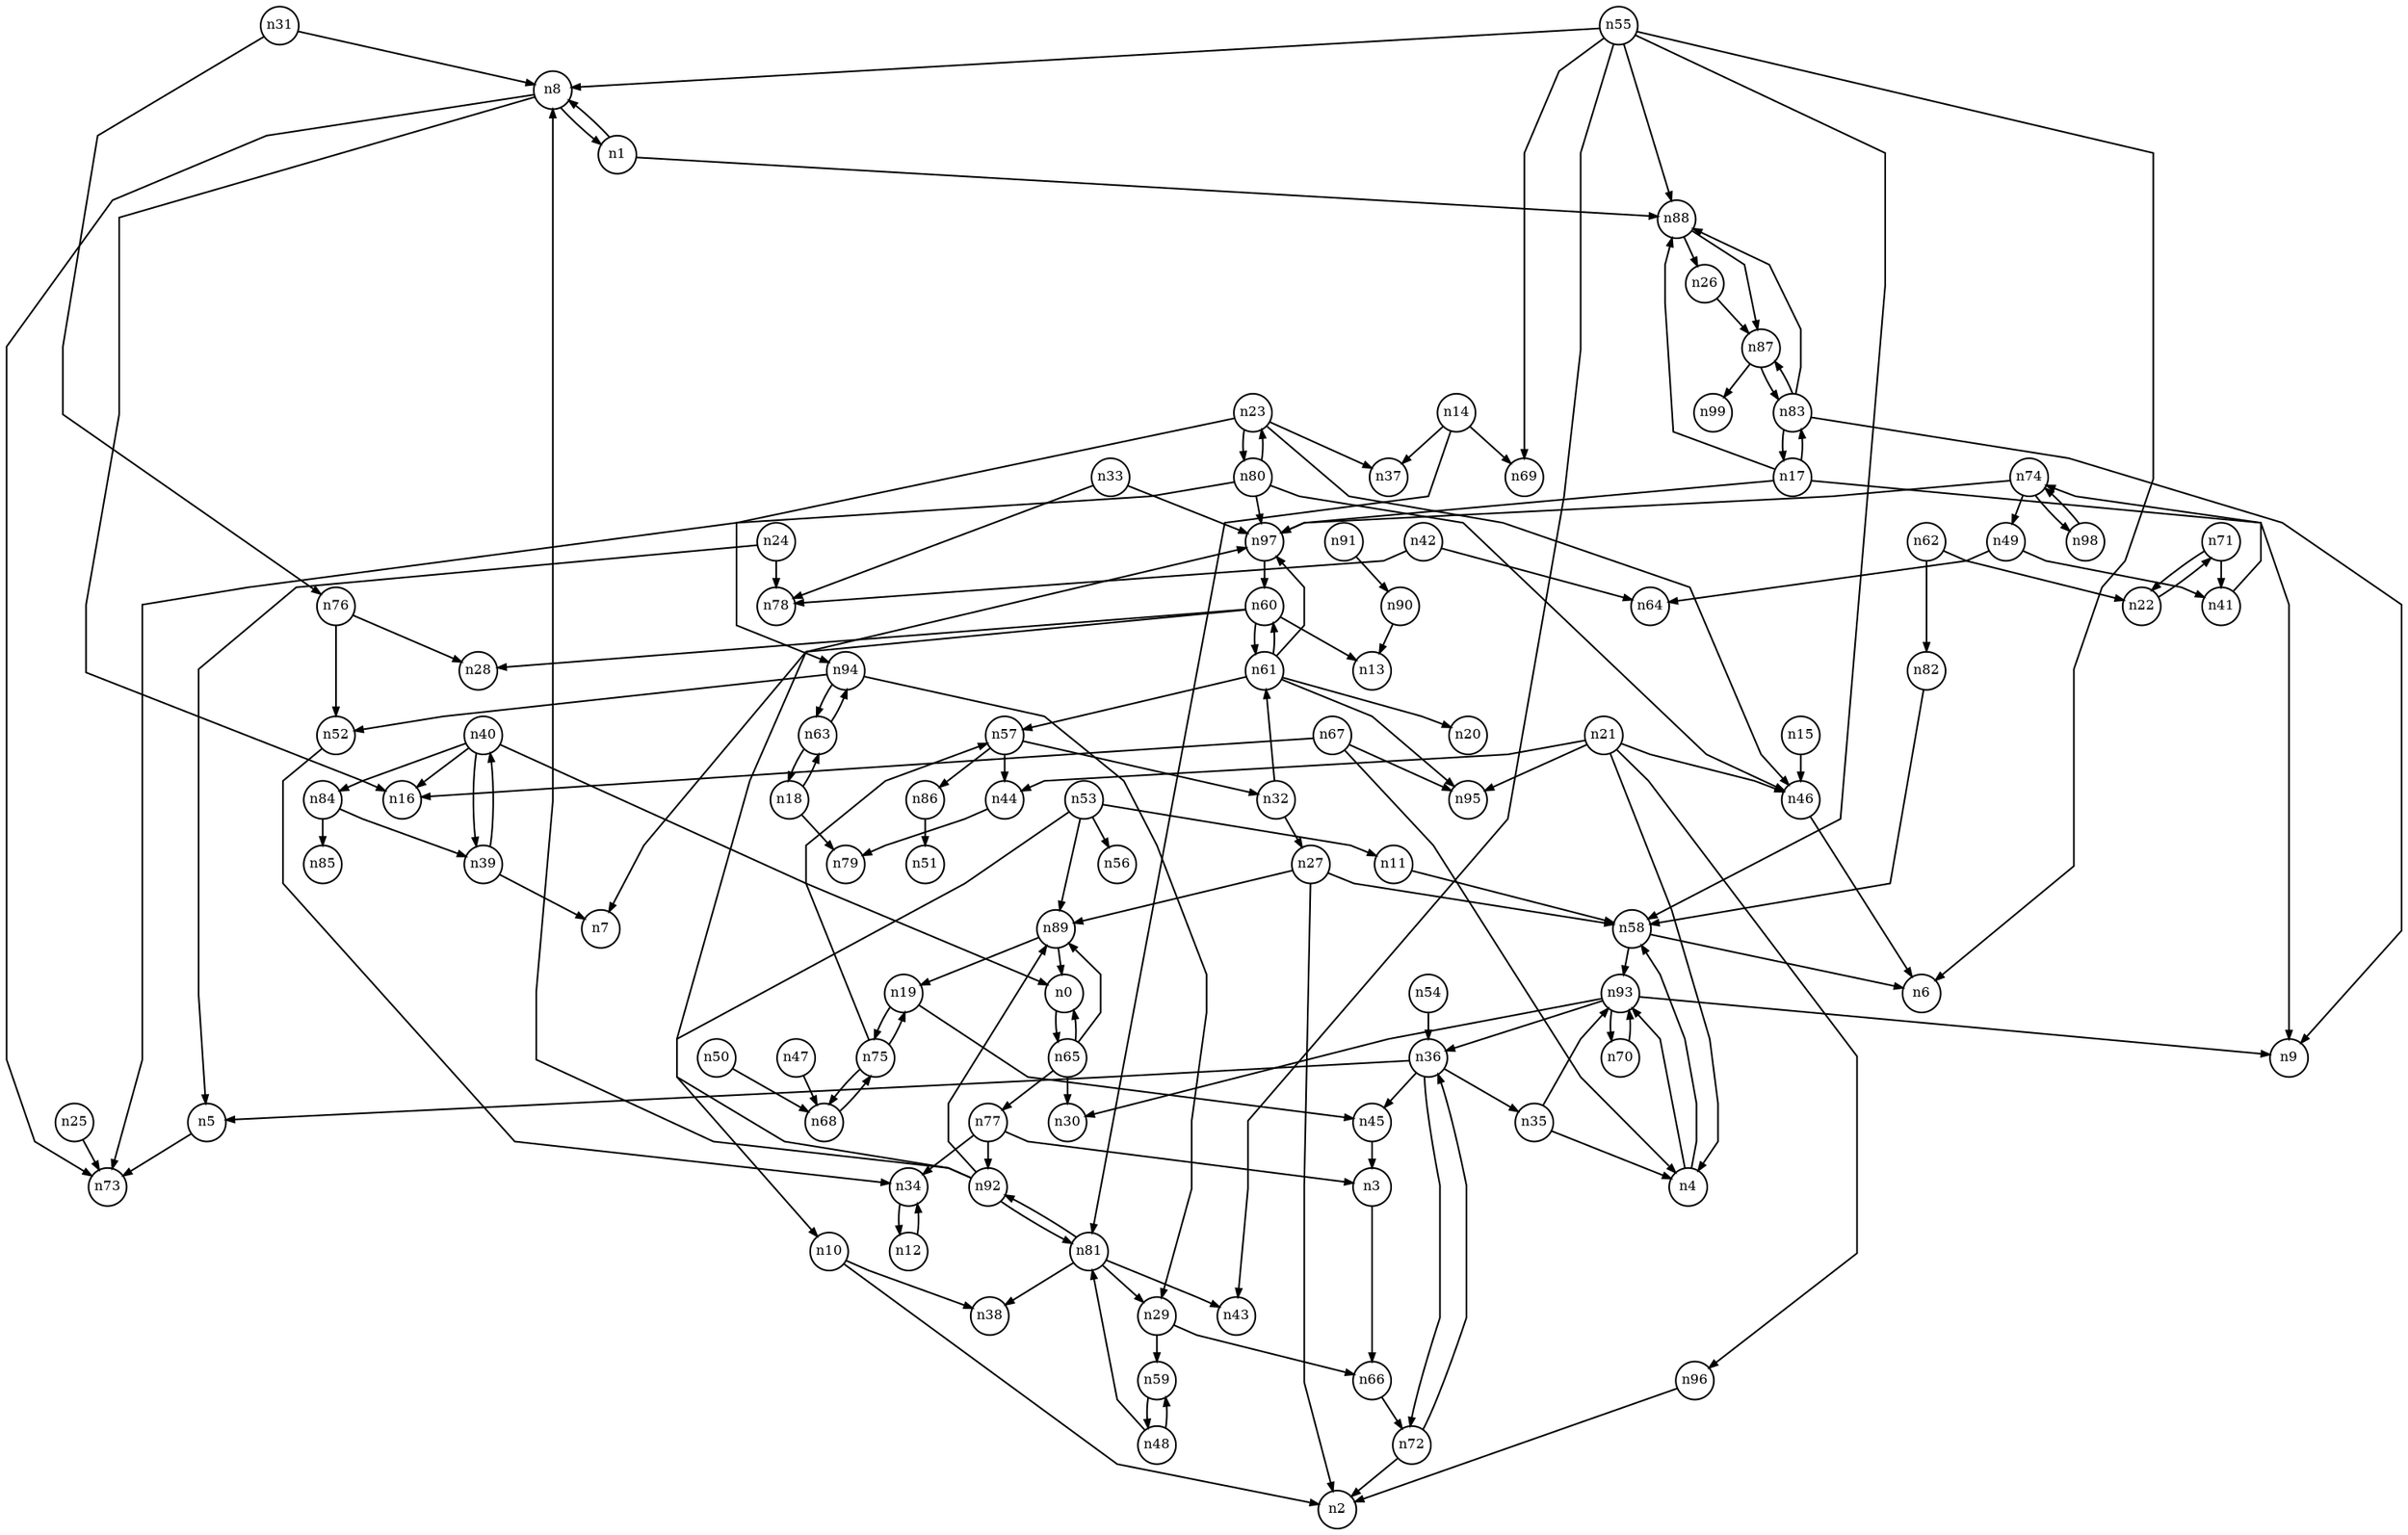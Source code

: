 digraph G{
splines=polyline;
ranksep=0.22;
nodesep=0.22;
nodesize=0.32;
fontsize=8
edge [arrowsize=0.5]
node [fontsize=8 shape=circle width=0.32 fixedsize=shape];

n8 -> n16
n8 -> n73
n8 -> n1
n1 -> n8
n1 -> n88
n88 -> n26
n88 -> n87
n66 -> n72
n3 -> n66
n58 -> n6
n58 -> n93
n4 -> n58
n4 -> n93
n5 -> n73
n10 -> n2
n10 -> n38
n11 -> n58
n14 -> n37
n14 -> n69
n14 -> n81
n81 -> n29
n81 -> n38
n81 -> n43
n81 -> n92
n46 -> n6
n15 -> n46
n17 -> n9
n17 -> n88
n17 -> n97
n17 -> n83
n97 -> n60
n18 -> n79
n18 -> n63
n45 -> n3
n19 -> n45
n19 -> n75
n75 -> n57
n75 -> n68
n75 -> n19
n21 -> n4
n21 -> n44
n21 -> n46
n21 -> n95
n21 -> n96
n44 -> n79
n96 -> n2
n23 -> n37
n23 -> n46
n23 -> n80
n23 -> n94
n80 -> n46
n80 -> n73
n80 -> n97
n80 -> n23
n94 -> n29
n94 -> n52
n94 -> n63
n24 -> n5
n24 -> n78
n25 -> n73
n27 -> n2
n27 -> n58
n27 -> n89
n89 -> n0
n89 -> n19
n29 -> n66
n29 -> n59
n31 -> n8
n31 -> n76
n76 -> n28
n76 -> n52
n32 -> n27
n32 -> n61
n33 -> n78
n33 -> n97
n12 -> n34
n34 -> n12
n35 -> n4
n35 -> n93
n36 -> n5
n36 -> n35
n36 -> n45
n36 -> n72
n39 -> n7
n39 -> n40
n40 -> n0
n40 -> n16
n40 -> n84
n40 -> n39
n0 -> n65
n84 -> n85
n84 -> n39
n42 -> n64
n42 -> n78
n68 -> n75
n47 -> n68
n48 -> n81
n48 -> n59
n41 -> n74
n49 -> n41
n49 -> n64
n50 -> n68
n52 -> n34
n53 -> n10
n53 -> n11
n53 -> n56
n53 -> n89
n54 -> n36
n55 -> n6
n55 -> n8
n55 -> n43
n55 -> n58
n55 -> n69
n55 -> n88
n57 -> n32
n57 -> n44
n57 -> n86
n86 -> n51
n59 -> n48
n60 -> n7
n60 -> n13
n60 -> n28
n60 -> n61
n61 -> n20
n61 -> n57
n61 -> n95
n61 -> n97
n61 -> n60
n22 -> n71
n62 -> n22
n62 -> n82
n82 -> n58
n63 -> n18
n63 -> n94
n65 -> n0
n65 -> n30
n65 -> n77
n65 -> n89
n77 -> n3
n77 -> n34
n77 -> n92
n67 -> n4
n67 -> n16
n67 -> n95
n71 -> n22
n71 -> n41
n72 -> n2
n72 -> n36
n74 -> n49
n74 -> n97
n74 -> n98
n98 -> n74
n92 -> n8
n92 -> n81
n92 -> n89
n92 -> n97
n83 -> n9
n83 -> n17
n83 -> n88
n83 -> n87
n87 -> n83
n87 -> n99
n26 -> n87
n90 -> n13
n91 -> n90
n93 -> n9
n93 -> n30
n93 -> n36
n93 -> n70
n70 -> n93
}
